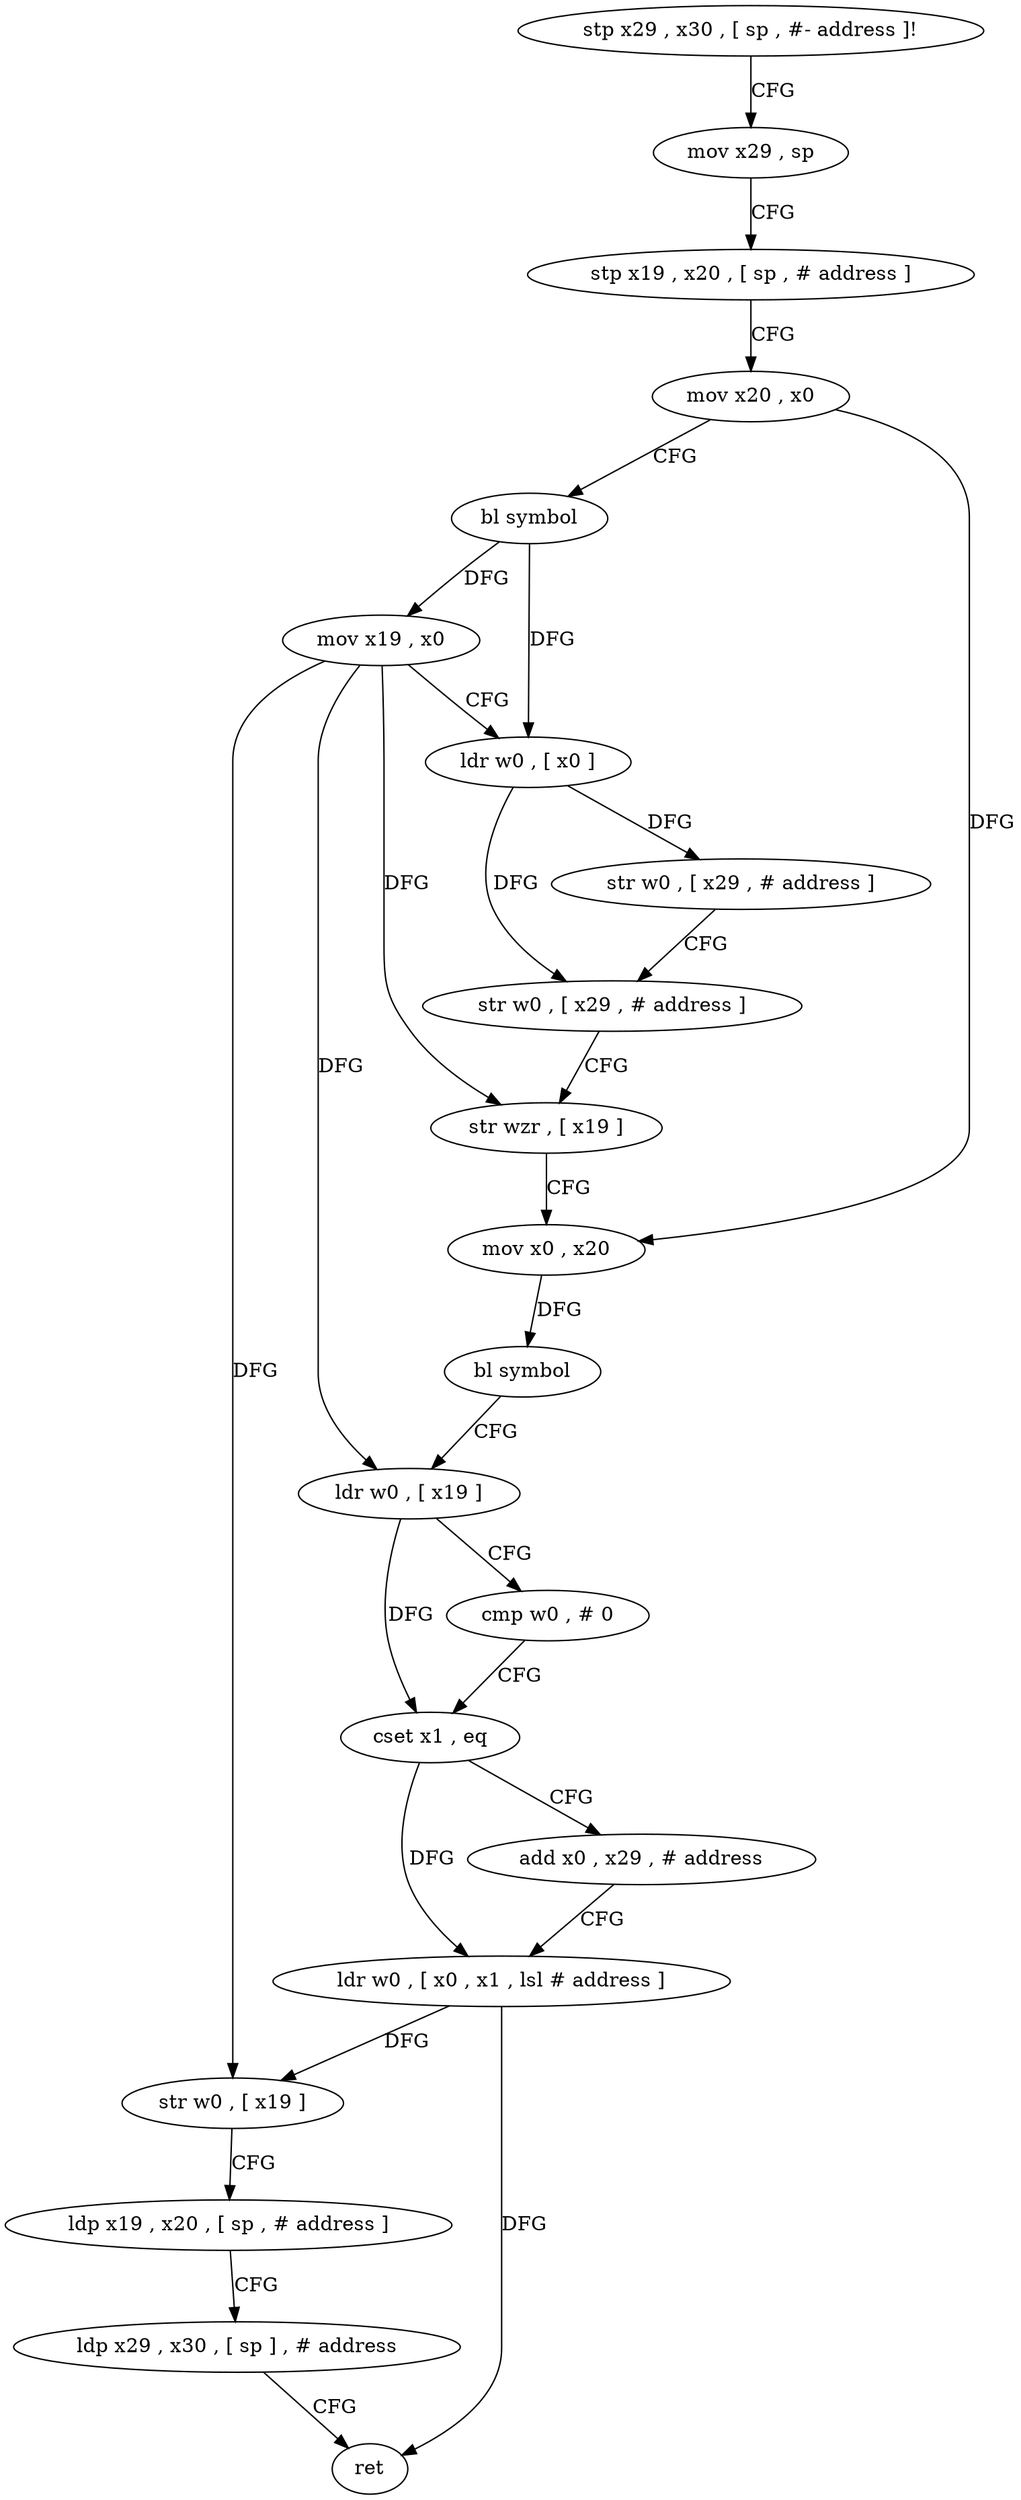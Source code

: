 digraph "func" {
"4272160" [label = "stp x29 , x30 , [ sp , #- address ]!" ]
"4272164" [label = "mov x29 , sp" ]
"4272168" [label = "stp x19 , x20 , [ sp , # address ]" ]
"4272172" [label = "mov x20 , x0" ]
"4272176" [label = "bl symbol" ]
"4272180" [label = "mov x19 , x0" ]
"4272184" [label = "ldr w0 , [ x0 ]" ]
"4272188" [label = "str w0 , [ x29 , # address ]" ]
"4272192" [label = "str w0 , [ x29 , # address ]" ]
"4272196" [label = "str wzr , [ x19 ]" ]
"4272200" [label = "mov x0 , x20" ]
"4272204" [label = "bl symbol" ]
"4272208" [label = "ldr w0 , [ x19 ]" ]
"4272212" [label = "cmp w0 , # 0" ]
"4272216" [label = "cset x1 , eq" ]
"4272220" [label = "add x0 , x29 , # address" ]
"4272224" [label = "ldr w0 , [ x0 , x1 , lsl # address ]" ]
"4272228" [label = "str w0 , [ x19 ]" ]
"4272232" [label = "ldp x19 , x20 , [ sp , # address ]" ]
"4272236" [label = "ldp x29 , x30 , [ sp ] , # address" ]
"4272240" [label = "ret" ]
"4272160" -> "4272164" [ label = "CFG" ]
"4272164" -> "4272168" [ label = "CFG" ]
"4272168" -> "4272172" [ label = "CFG" ]
"4272172" -> "4272176" [ label = "CFG" ]
"4272172" -> "4272200" [ label = "DFG" ]
"4272176" -> "4272180" [ label = "DFG" ]
"4272176" -> "4272184" [ label = "DFG" ]
"4272180" -> "4272184" [ label = "CFG" ]
"4272180" -> "4272196" [ label = "DFG" ]
"4272180" -> "4272208" [ label = "DFG" ]
"4272180" -> "4272228" [ label = "DFG" ]
"4272184" -> "4272188" [ label = "DFG" ]
"4272184" -> "4272192" [ label = "DFG" ]
"4272188" -> "4272192" [ label = "CFG" ]
"4272192" -> "4272196" [ label = "CFG" ]
"4272196" -> "4272200" [ label = "CFG" ]
"4272200" -> "4272204" [ label = "DFG" ]
"4272204" -> "4272208" [ label = "CFG" ]
"4272208" -> "4272212" [ label = "CFG" ]
"4272208" -> "4272216" [ label = "DFG" ]
"4272212" -> "4272216" [ label = "CFG" ]
"4272216" -> "4272220" [ label = "CFG" ]
"4272216" -> "4272224" [ label = "DFG" ]
"4272220" -> "4272224" [ label = "CFG" ]
"4272224" -> "4272228" [ label = "DFG" ]
"4272224" -> "4272240" [ label = "DFG" ]
"4272228" -> "4272232" [ label = "CFG" ]
"4272232" -> "4272236" [ label = "CFG" ]
"4272236" -> "4272240" [ label = "CFG" ]
}
